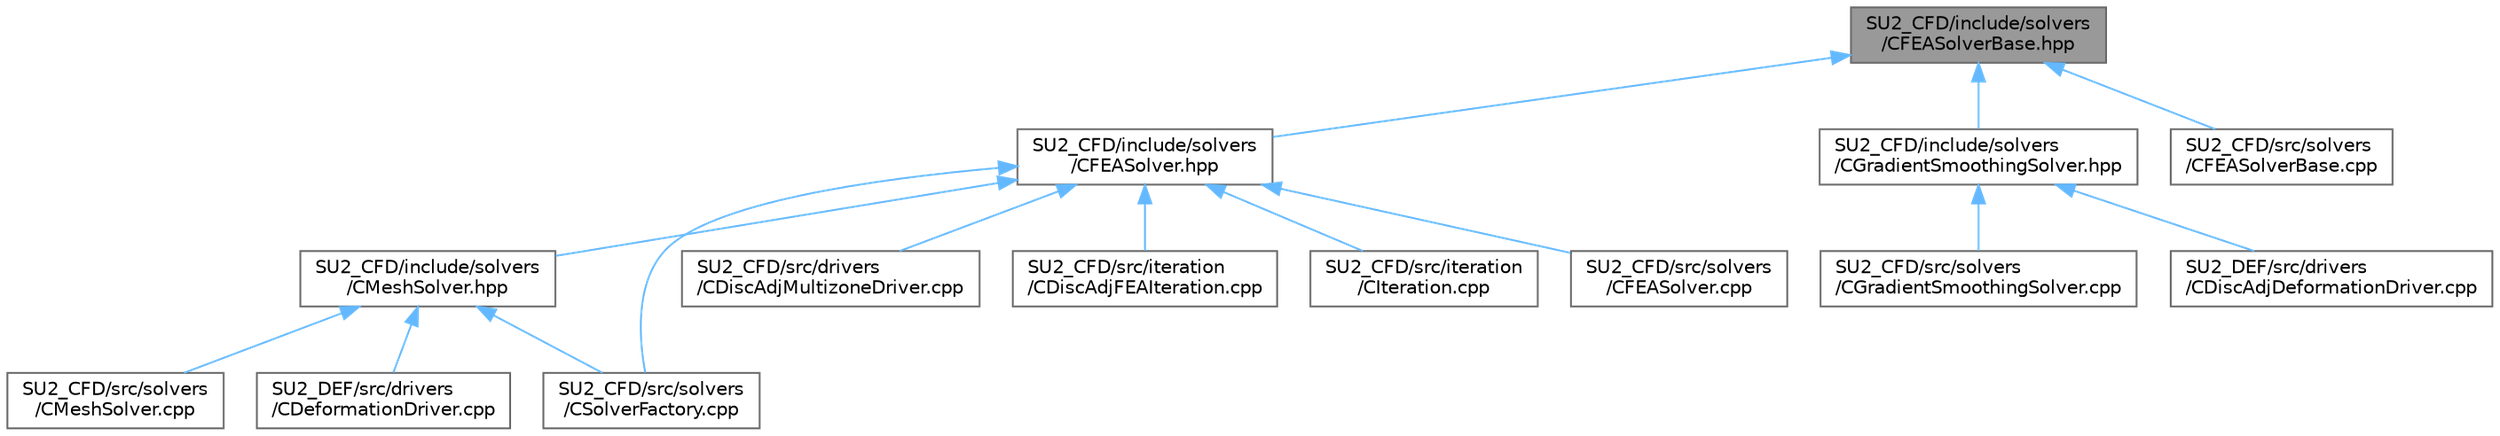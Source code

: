 digraph "SU2_CFD/include/solvers/CFEASolverBase.hpp"
{
 // LATEX_PDF_SIZE
  bgcolor="transparent";
  edge [fontname=Helvetica,fontsize=10,labelfontname=Helvetica,labelfontsize=10];
  node [fontname=Helvetica,fontsize=10,shape=box,height=0.2,width=0.4];
  Node1 [id="Node000001",label="SU2_CFD/include/solvers\l/CFEASolverBase.hpp",height=0.2,width=0.4,color="gray40", fillcolor="grey60", style="filled", fontcolor="black",tooltip=" "];
  Node1 -> Node2 [id="edge1_Node000001_Node000002",dir="back",color="steelblue1",style="solid",tooltip=" "];
  Node2 [id="Node000002",label="SU2_CFD/include/solvers\l/CFEASolver.hpp",height=0.2,width=0.4,color="grey40", fillcolor="white", style="filled",URL="$CFEASolver_8hpp.html",tooltip="Finite element solver for elasticity problems."];
  Node2 -> Node3 [id="edge2_Node000002_Node000003",dir="back",color="steelblue1",style="solid",tooltip=" "];
  Node3 [id="Node000003",label="SU2_CFD/include/solvers\l/CMeshSolver.hpp",height=0.2,width=0.4,color="grey40", fillcolor="white", style="filled",URL="$CMeshSolver_8hpp.html",tooltip="Declaration and inlines of the class to compute the the discrete adjoint of the linear-elastic mesh s..."];
  Node3 -> Node4 [id="edge3_Node000003_Node000004",dir="back",color="steelblue1",style="solid",tooltip=" "];
  Node4 [id="Node000004",label="SU2_CFD/src/solvers\l/CMeshSolver.cpp",height=0.2,width=0.4,color="grey40", fillcolor="white", style="filled",URL="$CMeshSolver_8cpp.html",tooltip="Main subroutines to solve moving meshes using a pseudo-linear elastic approach."];
  Node3 -> Node5 [id="edge4_Node000003_Node000005",dir="back",color="steelblue1",style="solid",tooltip=" "];
  Node5 [id="Node000005",label="SU2_CFD/src/solvers\l/CSolverFactory.cpp",height=0.2,width=0.4,color="grey40", fillcolor="white", style="filled",URL="$CSolverFactory_8cpp.html",tooltip="Main subroutines for CSolverFactoryclass."];
  Node3 -> Node6 [id="edge5_Node000003_Node000006",dir="back",color="steelblue1",style="solid",tooltip=" "];
  Node6 [id="Node000006",label="SU2_DEF/src/drivers\l/CDeformationDriver.cpp",height=0.2,width=0.4,color="grey40", fillcolor="white", style="filled",URL="$CDeformationDriver_8cpp.html",tooltip="Main subroutines for driving the mesh deformation."];
  Node2 -> Node7 [id="edge6_Node000002_Node000007",dir="back",color="steelblue1",style="solid",tooltip=" "];
  Node7 [id="Node000007",label="SU2_CFD/src/drivers\l/CDiscAdjMultizoneDriver.cpp",height=0.2,width=0.4,color="grey40", fillcolor="white", style="filled",URL="$CDiscAdjMultizoneDriver_8cpp.html",tooltip="The main subroutines for driving adjoint multi-zone problems."];
  Node2 -> Node8 [id="edge7_Node000002_Node000008",dir="back",color="steelblue1",style="solid",tooltip=" "];
  Node8 [id="Node000008",label="SU2_CFD/src/iteration\l/CDiscAdjFEAIteration.cpp",height=0.2,width=0.4,color="grey40", fillcolor="white", style="filled",URL="$CDiscAdjFEAIteration_8cpp.html",tooltip="Main subroutines used by SU2_CFD."];
  Node2 -> Node9 [id="edge8_Node000002_Node000009",dir="back",color="steelblue1",style="solid",tooltip=" "];
  Node9 [id="Node000009",label="SU2_CFD/src/iteration\l/CIteration.cpp",height=0.2,width=0.4,color="grey40", fillcolor="white", style="filled",URL="$CIteration_8cpp.html",tooltip=" "];
  Node2 -> Node10 [id="edge9_Node000002_Node000010",dir="back",color="steelblue1",style="solid",tooltip=" "];
  Node10 [id="Node000010",label="SU2_CFD/src/solvers\l/CFEASolver.cpp",height=0.2,width=0.4,color="grey40", fillcolor="white", style="filled",URL="$CFEASolver_8cpp.html",tooltip="Main subroutines for solving direct FEM elasticity problems."];
  Node2 -> Node5 [id="edge10_Node000002_Node000005",dir="back",color="steelblue1",style="solid",tooltip=" "];
  Node1 -> Node11 [id="edge11_Node000001_Node000011",dir="back",color="steelblue1",style="solid",tooltip=" "];
  Node11 [id="Node000011",label="SU2_CFD/include/solvers\l/CGradientSmoothingSolver.hpp",height=0.2,width=0.4,color="grey40", fillcolor="white", style="filled",URL="$CGradientSmoothingSolver_8hpp.html",tooltip="SOlver class for Sobolev smoothing of sensitivities."];
  Node11 -> Node12 [id="edge12_Node000011_Node000012",dir="back",color="steelblue1",style="solid",tooltip=" "];
  Node12 [id="Node000012",label="SU2_CFD/src/solvers\l/CGradientSmoothingSolver.cpp",height=0.2,width=0.4,color="grey40", fillcolor="white", style="filled",URL="$CGradientSmoothingSolver_8cpp.html",tooltip=" "];
  Node11 -> Node13 [id="edge13_Node000011_Node000013",dir="back",color="steelblue1",style="solid",tooltip=" "];
  Node13 [id="Node000013",label="SU2_DEF/src/drivers\l/CDiscAdjDeformationDriver.cpp",height=0.2,width=0.4,color="grey40", fillcolor="white", style="filled",URL="$CDiscAdjDeformationDriver_8cpp.html",tooltip="Main subroutines for driving the projection of sensitivities."];
  Node1 -> Node14 [id="edge14_Node000001_Node000014",dir="back",color="steelblue1",style="solid",tooltip=" "];
  Node14 [id="Node000014",label="SU2_CFD/src/solvers\l/CFEASolverBase.cpp",height=0.2,width=0.4,color="grey40", fillcolor="white", style="filled",URL="$CFEASolverBase_8cpp.html",tooltip="Common class template for FEA solvers."];
}

